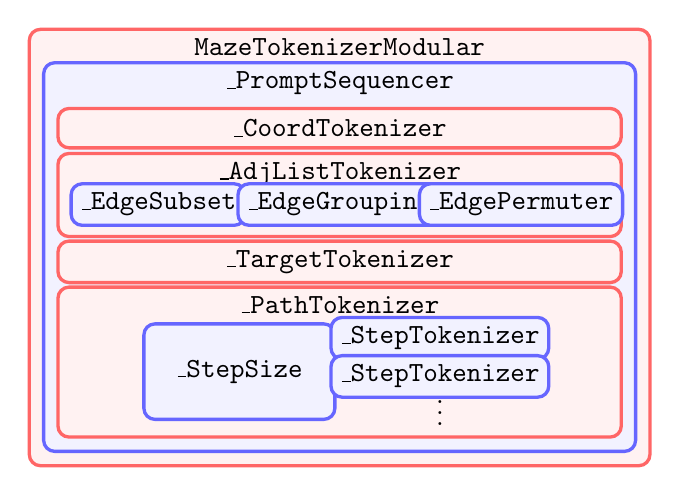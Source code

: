 \begin{tikzpicture}[
S1/.style={rectangle, rounded corners, draw=red!60, fill=red!5, very thick,
minimum size=5mm},
S2/.style={rectangle, rounded corners, draw=blue!60, fill=blue!5, very thick, minimum size=5mm},
]
	\node[
	S1, 
	minimum height=0.42\textwidth, 
	minimum width=0.65\textwidth, 
	text depth=0.42\textwidth,
	] (MTM) 
	{\texttt{MazeTokenizerModular}};
	\node[
	S2, 
	minimum height=0.37\textwidth, 
	minimum width=0.62\textwidth, 
	text depth=0.37\textwidth,
	] (PS) 
	at ($ (MTM) + (0,-0.01\textwidth) $)
	{\texttt{\_PromptSequencer}};
	\node[
	S1, 
	% minimum height=0.1\textwidth, 
	minimum width=0.59\textwidth, 
	% text depth=0.1\textwidth,
	] (CT) 
	at ($ (PS) + (0,0.135\textwidth) $)
	{\texttt{\_CoordTokenizer}};
	\node[
	S1, 
	minimum height=0.07\textwidth, 
	minimum width=0.59\textwidth, 
	text depth=0.05\textwidth,
	% fill={rgb:red,217;green,210;blue,233}, % TODO: get colors to match the ones in fig:output-tokenized
	] (Adj) 
	at ($ (CT) + (0,-0.07\textwidth) $)
	{\texttt{\_AdjListTokenizer}};
	\node[
	S1, 
	% minimum height=0.1\textwidth, 
	minimum width=0.59\textwidth, 
	% text depth=0.1\textwidth,
	] (Target) 
	at ($ (Adj) + (0,-0.07\textwidth) $)
	{\texttt{\_TargetTokenizer}};
	\node[
	S1, 
	minimum height=0.14\textwidth, 
	minimum width=0.59\textwidth, 
	text depth=0.12\textwidth,
	] (Path) 
	at ($ (Target) + (0,-0.105\textwidth) $)
	{\texttt{\_PathTokenizer}};
	\node[
	S2, 
	% minimum height=0.1\textwidth, 
	minimum width=0.17\textwidth, 
	% text depth=0.1\textwidth,
	] (ESubset) 
	at ($ (Adj) + (-0.19\textwidth,-0.01\textwidth) $)
	{\texttt{\_EdgeSubset}};
	\node[
	S2, 
	% minimum height=0.1\textwidth, 
	minimum width=0.17\textwidth, 
	% text depth=0.1\textwidth,
	] (EGrouping) 
	at ($ (Adj) + (-0.0\textwidth,-0.01\textwidth) $)
	{\texttt{\_EdgeGrouping}};
	\node[
	S2, 
	% minimum height=0.1\textwidth, 
	minimum width=0.17\textwidth, 
	% text depth=0.1\textwidth,
	] (EPermuter) 
	at ($ (Adj) + (0.19\textwidth,-0.01\textwidth) $)
	{\texttt{\_EdgePermuter}};
	
	\node[
	S2, 
	minimum height=0.1\textwidth, 
	minimum width=0.2\textwidth, 
	% text depth=0.1\textwidth,
	] (StepSize) 
	at ($ (Path) + (-0.105\textwidth,-0.01\textwidth) $)
	{\texttt{\_StepSize}};
	\node[
	S2, 
	% minimum height=0.1\textwidth, 
	minimum width=0.2\textwidth, 
	% text depth=0.1\textwidth,
	] (StepTok1) 
	at ($ (Path) + (0.105\textwidth,0.025\textwidth) $)
	{\texttt{\_StepTokenizer}};
	\node[
	S2, 
	% minimum height=0.1\textwidth, 
	minimum width=0.2\textwidth, 
	% text depth=0.1\textwidth,
	] (StepTok2) 
	at ($ (StepTok1) + (0,-0.04\textwidth) $)
	{\texttt{\_StepTokenizer}};
	\node
	at ($ (StepTok2) + (0,-0.03\textwidth) $)
	{$\vdots$};
\end{tikzpicture}
